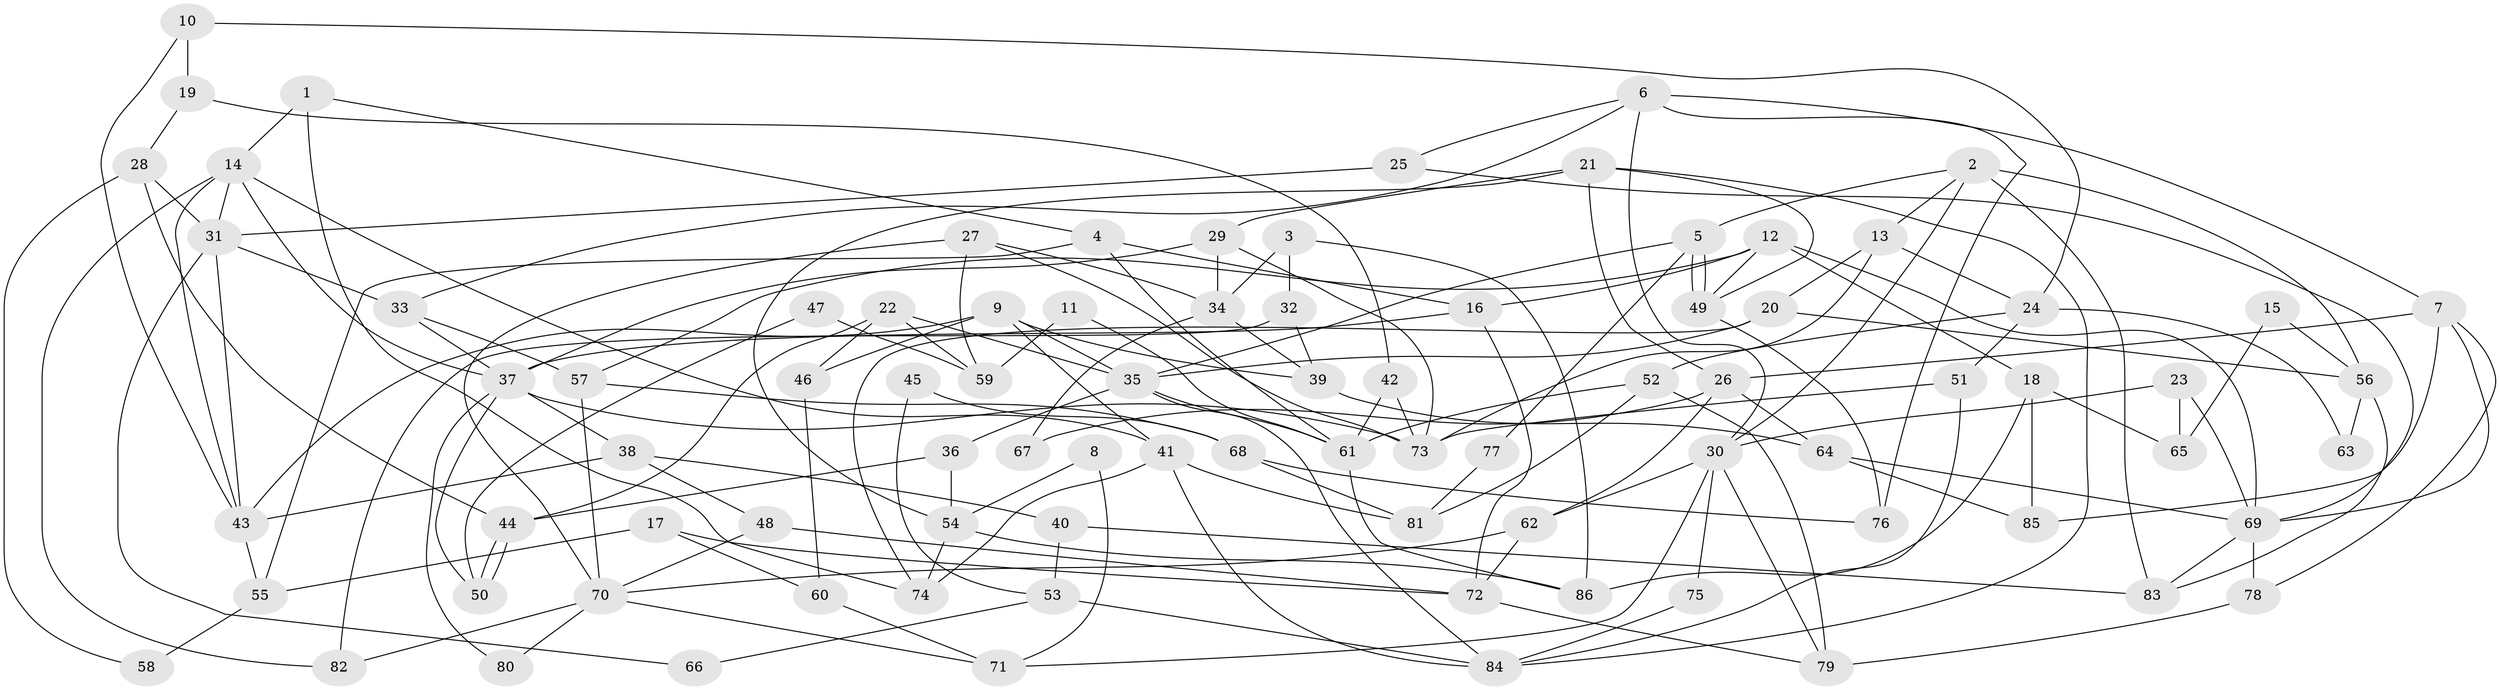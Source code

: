 // coarse degree distribution, {6: 0.19642857142857142, 10: 0.017857142857142856, 3: 0.125, 5: 0.16071428571428573, 4: 0.21428571428571427, 8: 0.08928571428571429, 2: 0.125, 9: 0.03571428571428571, 7: 0.03571428571428571}
// Generated by graph-tools (version 1.1) at 2025/24/03/03/25 07:24:03]
// undirected, 86 vertices, 172 edges
graph export_dot {
graph [start="1"]
  node [color=gray90,style=filled];
  1;
  2;
  3;
  4;
  5;
  6;
  7;
  8;
  9;
  10;
  11;
  12;
  13;
  14;
  15;
  16;
  17;
  18;
  19;
  20;
  21;
  22;
  23;
  24;
  25;
  26;
  27;
  28;
  29;
  30;
  31;
  32;
  33;
  34;
  35;
  36;
  37;
  38;
  39;
  40;
  41;
  42;
  43;
  44;
  45;
  46;
  47;
  48;
  49;
  50;
  51;
  52;
  53;
  54;
  55;
  56;
  57;
  58;
  59;
  60;
  61;
  62;
  63;
  64;
  65;
  66;
  67;
  68;
  69;
  70;
  71;
  72;
  73;
  74;
  75;
  76;
  77;
  78;
  79;
  80;
  81;
  82;
  83;
  84;
  85;
  86;
  1 -- 14;
  1 -- 74;
  1 -- 4;
  2 -- 30;
  2 -- 5;
  2 -- 13;
  2 -- 56;
  2 -- 83;
  3 -- 34;
  3 -- 86;
  3 -- 32;
  4 -- 61;
  4 -- 16;
  4 -- 55;
  5 -- 49;
  5 -- 49;
  5 -- 35;
  5 -- 77;
  6 -- 30;
  6 -- 25;
  6 -- 7;
  6 -- 33;
  6 -- 76;
  7 -- 69;
  7 -- 26;
  7 -- 78;
  7 -- 85;
  8 -- 54;
  8 -- 71;
  9 -- 43;
  9 -- 35;
  9 -- 39;
  9 -- 41;
  9 -- 46;
  10 -- 24;
  10 -- 43;
  10 -- 19;
  11 -- 61;
  11 -- 59;
  12 -- 16;
  12 -- 69;
  12 -- 18;
  12 -- 49;
  12 -- 57;
  13 -- 20;
  13 -- 24;
  13 -- 73;
  14 -- 41;
  14 -- 37;
  14 -- 31;
  14 -- 43;
  14 -- 82;
  15 -- 56;
  15 -- 65;
  16 -- 37;
  16 -- 72;
  17 -- 55;
  17 -- 72;
  17 -- 60;
  18 -- 85;
  18 -- 65;
  18 -- 86;
  19 -- 42;
  19 -- 28;
  20 -- 74;
  20 -- 35;
  20 -- 56;
  21 -- 49;
  21 -- 29;
  21 -- 26;
  21 -- 54;
  21 -- 84;
  22 -- 46;
  22 -- 44;
  22 -- 35;
  22 -- 59;
  23 -- 69;
  23 -- 30;
  23 -- 65;
  24 -- 52;
  24 -- 51;
  24 -- 63;
  25 -- 31;
  25 -- 69;
  26 -- 62;
  26 -- 64;
  26 -- 67;
  27 -- 73;
  27 -- 70;
  27 -- 34;
  27 -- 59;
  28 -- 44;
  28 -- 31;
  28 -- 58;
  29 -- 34;
  29 -- 37;
  29 -- 73;
  30 -- 62;
  30 -- 79;
  30 -- 71;
  30 -- 75;
  31 -- 33;
  31 -- 43;
  31 -- 66;
  32 -- 82;
  32 -- 39;
  33 -- 37;
  33 -- 57;
  34 -- 39;
  34 -- 67;
  35 -- 84;
  35 -- 36;
  35 -- 61;
  36 -- 54;
  36 -- 44;
  37 -- 73;
  37 -- 38;
  37 -- 50;
  37 -- 80;
  38 -- 43;
  38 -- 40;
  38 -- 48;
  39 -- 64;
  40 -- 83;
  40 -- 53;
  41 -- 84;
  41 -- 74;
  41 -- 81;
  42 -- 73;
  42 -- 61;
  43 -- 55;
  44 -- 50;
  44 -- 50;
  45 -- 68;
  45 -- 53;
  46 -- 60;
  47 -- 50;
  47 -- 59;
  48 -- 70;
  48 -- 72;
  49 -- 76;
  51 -- 73;
  51 -- 84;
  52 -- 79;
  52 -- 81;
  52 -- 61;
  53 -- 84;
  53 -- 66;
  54 -- 86;
  54 -- 74;
  55 -- 58;
  56 -- 63;
  56 -- 83;
  57 -- 68;
  57 -- 70;
  60 -- 71;
  61 -- 86;
  62 -- 72;
  62 -- 70;
  64 -- 69;
  64 -- 85;
  68 -- 76;
  68 -- 81;
  69 -- 83;
  69 -- 78;
  70 -- 71;
  70 -- 80;
  70 -- 82;
  72 -- 79;
  75 -- 84;
  77 -- 81;
  78 -- 79;
}

